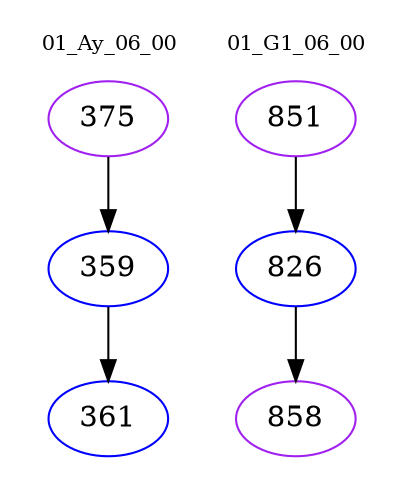 digraph{
subgraph cluster_0 {
color = white
label = "01_Ay_06_00";
fontsize=10;
T0_375 [label="375", color="purple"]
T0_375 -> T0_359 [color="black"]
T0_359 [label="359", color="blue"]
T0_359 -> T0_361 [color="black"]
T0_361 [label="361", color="blue"]
}
subgraph cluster_1 {
color = white
label = "01_G1_06_00";
fontsize=10;
T1_851 [label="851", color="purple"]
T1_851 -> T1_826 [color="black"]
T1_826 [label="826", color="blue"]
T1_826 -> T1_858 [color="black"]
T1_858 [label="858", color="purple"]
}
}
